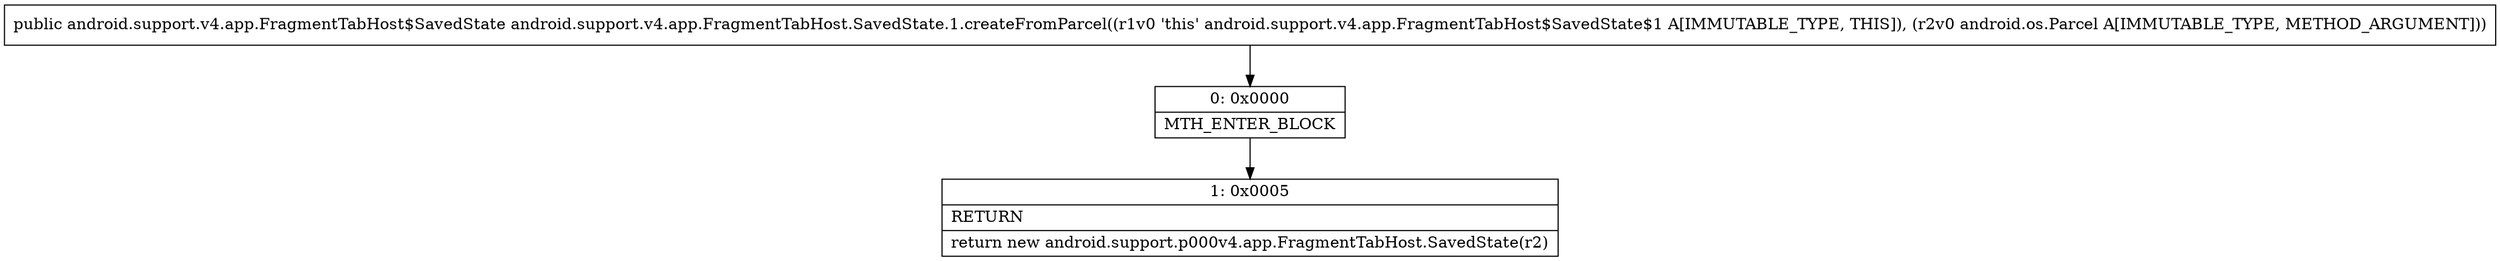 digraph "CFG forandroid.support.v4.app.FragmentTabHost.SavedState.1.createFromParcel(Landroid\/os\/Parcel;)Landroid\/support\/v4\/app\/FragmentTabHost$SavedState;" {
Node_0 [shape=record,label="{0\:\ 0x0000|MTH_ENTER_BLOCK\l}"];
Node_1 [shape=record,label="{1\:\ 0x0005|RETURN\l|return new android.support.p000v4.app.FragmentTabHost.SavedState(r2)\l}"];
MethodNode[shape=record,label="{public android.support.v4.app.FragmentTabHost$SavedState android.support.v4.app.FragmentTabHost.SavedState.1.createFromParcel((r1v0 'this' android.support.v4.app.FragmentTabHost$SavedState$1 A[IMMUTABLE_TYPE, THIS]), (r2v0 android.os.Parcel A[IMMUTABLE_TYPE, METHOD_ARGUMENT])) }"];
MethodNode -> Node_0;
Node_0 -> Node_1;
}

